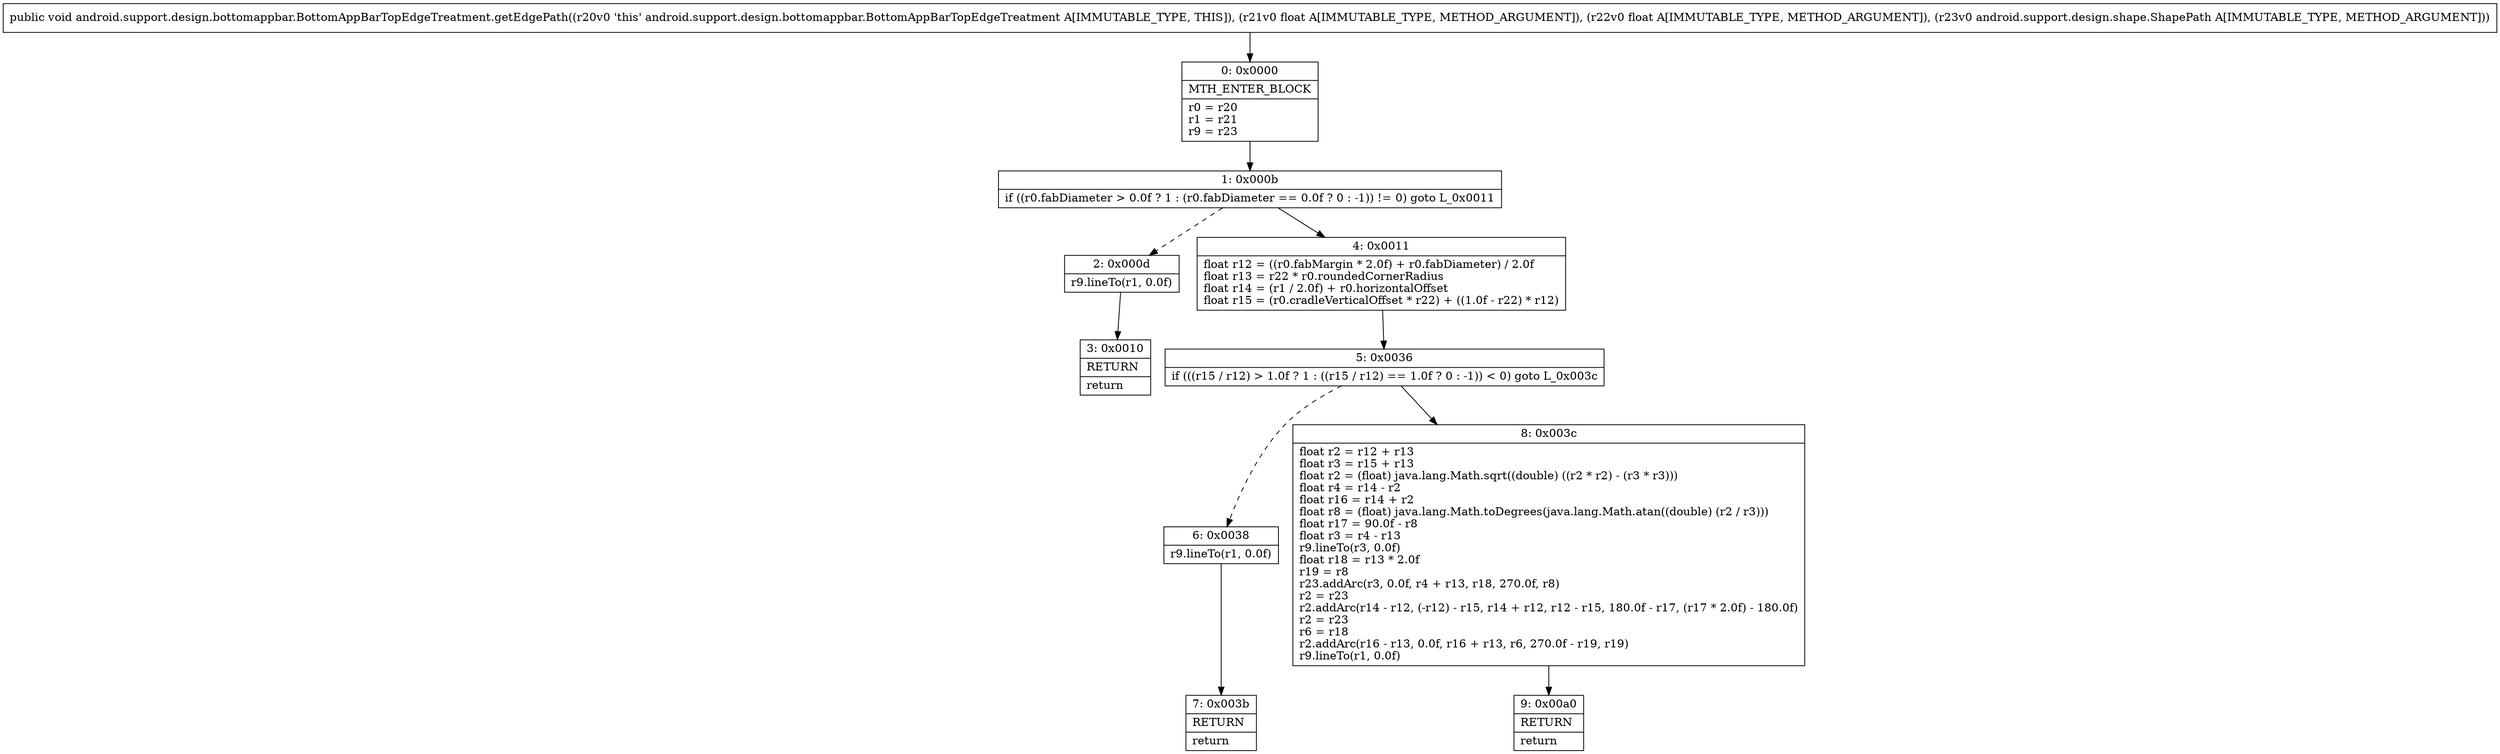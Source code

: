 digraph "CFG forandroid.support.design.bottomappbar.BottomAppBarTopEdgeTreatment.getEdgePath(FFLandroid\/support\/design\/shape\/ShapePath;)V" {
Node_0 [shape=record,label="{0\:\ 0x0000|MTH_ENTER_BLOCK\l|r0 = r20\lr1 = r21\lr9 = r23\l}"];
Node_1 [shape=record,label="{1\:\ 0x000b|if ((r0.fabDiameter \> 0.0f ? 1 : (r0.fabDiameter == 0.0f ? 0 : \-1)) != 0) goto L_0x0011\l}"];
Node_2 [shape=record,label="{2\:\ 0x000d|r9.lineTo(r1, 0.0f)\l}"];
Node_3 [shape=record,label="{3\:\ 0x0010|RETURN\l|return\l}"];
Node_4 [shape=record,label="{4\:\ 0x0011|float r12 = ((r0.fabMargin * 2.0f) + r0.fabDiameter) \/ 2.0f\lfloat r13 = r22 * r0.roundedCornerRadius\lfloat r14 = (r1 \/ 2.0f) + r0.horizontalOffset\lfloat r15 = (r0.cradleVerticalOffset * r22) + ((1.0f \- r22) * r12)\l}"];
Node_5 [shape=record,label="{5\:\ 0x0036|if (((r15 \/ r12) \> 1.0f ? 1 : ((r15 \/ r12) == 1.0f ? 0 : \-1)) \< 0) goto L_0x003c\l}"];
Node_6 [shape=record,label="{6\:\ 0x0038|r9.lineTo(r1, 0.0f)\l}"];
Node_7 [shape=record,label="{7\:\ 0x003b|RETURN\l|return\l}"];
Node_8 [shape=record,label="{8\:\ 0x003c|float r2 = r12 + r13\lfloat r3 = r15 + r13\lfloat r2 = (float) java.lang.Math.sqrt((double) ((r2 * r2) \- (r3 * r3)))\lfloat r4 = r14 \- r2\lfloat r16 = r14 + r2\lfloat r8 = (float) java.lang.Math.toDegrees(java.lang.Math.atan((double) (r2 \/ r3)))\lfloat r17 = 90.0f \- r8\lfloat r3 = r4 \- r13\lr9.lineTo(r3, 0.0f)\lfloat r18 = r13 * 2.0f\lr19 = r8\lr23.addArc(r3, 0.0f, r4 + r13, r18, 270.0f, r8)\lr2 = r23\lr2.addArc(r14 \- r12, (\-r12) \- r15, r14 + r12, r12 \- r15, 180.0f \- r17, (r17 * 2.0f) \- 180.0f)\lr2 = r23\lr6 = r18\lr2.addArc(r16 \- r13, 0.0f, r16 + r13, r6, 270.0f \- r19, r19)\lr9.lineTo(r1, 0.0f)\l}"];
Node_9 [shape=record,label="{9\:\ 0x00a0|RETURN\l|return\l}"];
MethodNode[shape=record,label="{public void android.support.design.bottomappbar.BottomAppBarTopEdgeTreatment.getEdgePath((r20v0 'this' android.support.design.bottomappbar.BottomAppBarTopEdgeTreatment A[IMMUTABLE_TYPE, THIS]), (r21v0 float A[IMMUTABLE_TYPE, METHOD_ARGUMENT]), (r22v0 float A[IMMUTABLE_TYPE, METHOD_ARGUMENT]), (r23v0 android.support.design.shape.ShapePath A[IMMUTABLE_TYPE, METHOD_ARGUMENT])) }"];
MethodNode -> Node_0;
Node_0 -> Node_1;
Node_1 -> Node_2[style=dashed];
Node_1 -> Node_4;
Node_2 -> Node_3;
Node_4 -> Node_5;
Node_5 -> Node_6[style=dashed];
Node_5 -> Node_8;
Node_6 -> Node_7;
Node_8 -> Node_9;
}

